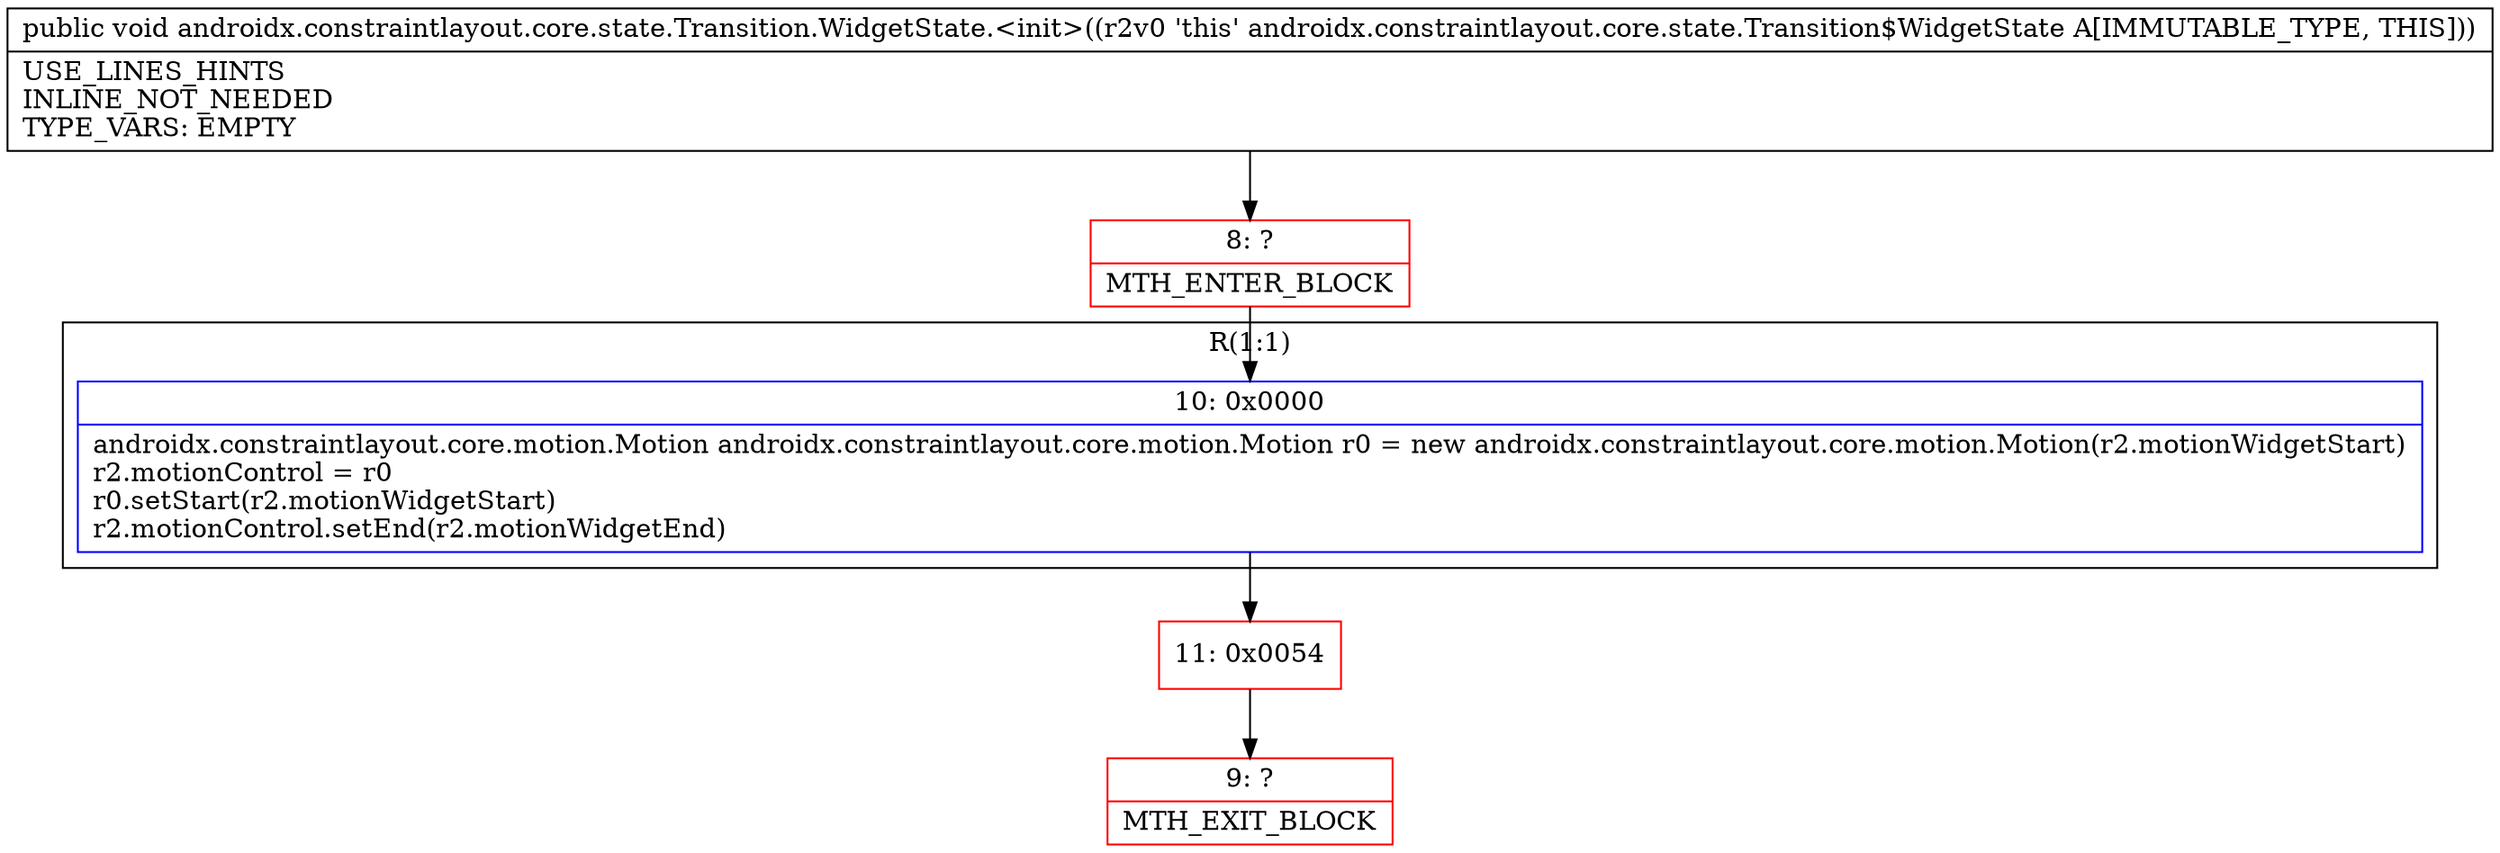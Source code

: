 digraph "CFG forandroidx.constraintlayout.core.state.Transition.WidgetState.\<init\>()V" {
subgraph cluster_Region_1199137064 {
label = "R(1:1)";
node [shape=record,color=blue];
Node_10 [shape=record,label="{10\:\ 0x0000|androidx.constraintlayout.core.motion.Motion androidx.constraintlayout.core.motion.Motion r0 = new androidx.constraintlayout.core.motion.Motion(r2.motionWidgetStart)\lr2.motionControl = r0\lr0.setStart(r2.motionWidgetStart)\lr2.motionControl.setEnd(r2.motionWidgetEnd)\l}"];
}
Node_8 [shape=record,color=red,label="{8\:\ ?|MTH_ENTER_BLOCK\l}"];
Node_11 [shape=record,color=red,label="{11\:\ 0x0054}"];
Node_9 [shape=record,color=red,label="{9\:\ ?|MTH_EXIT_BLOCK\l}"];
MethodNode[shape=record,label="{public void androidx.constraintlayout.core.state.Transition.WidgetState.\<init\>((r2v0 'this' androidx.constraintlayout.core.state.Transition$WidgetState A[IMMUTABLE_TYPE, THIS]))  | USE_LINES_HINTS\lINLINE_NOT_NEEDED\lTYPE_VARS: EMPTY\l}"];
MethodNode -> Node_8;Node_10 -> Node_11;
Node_8 -> Node_10;
Node_11 -> Node_9;
}

